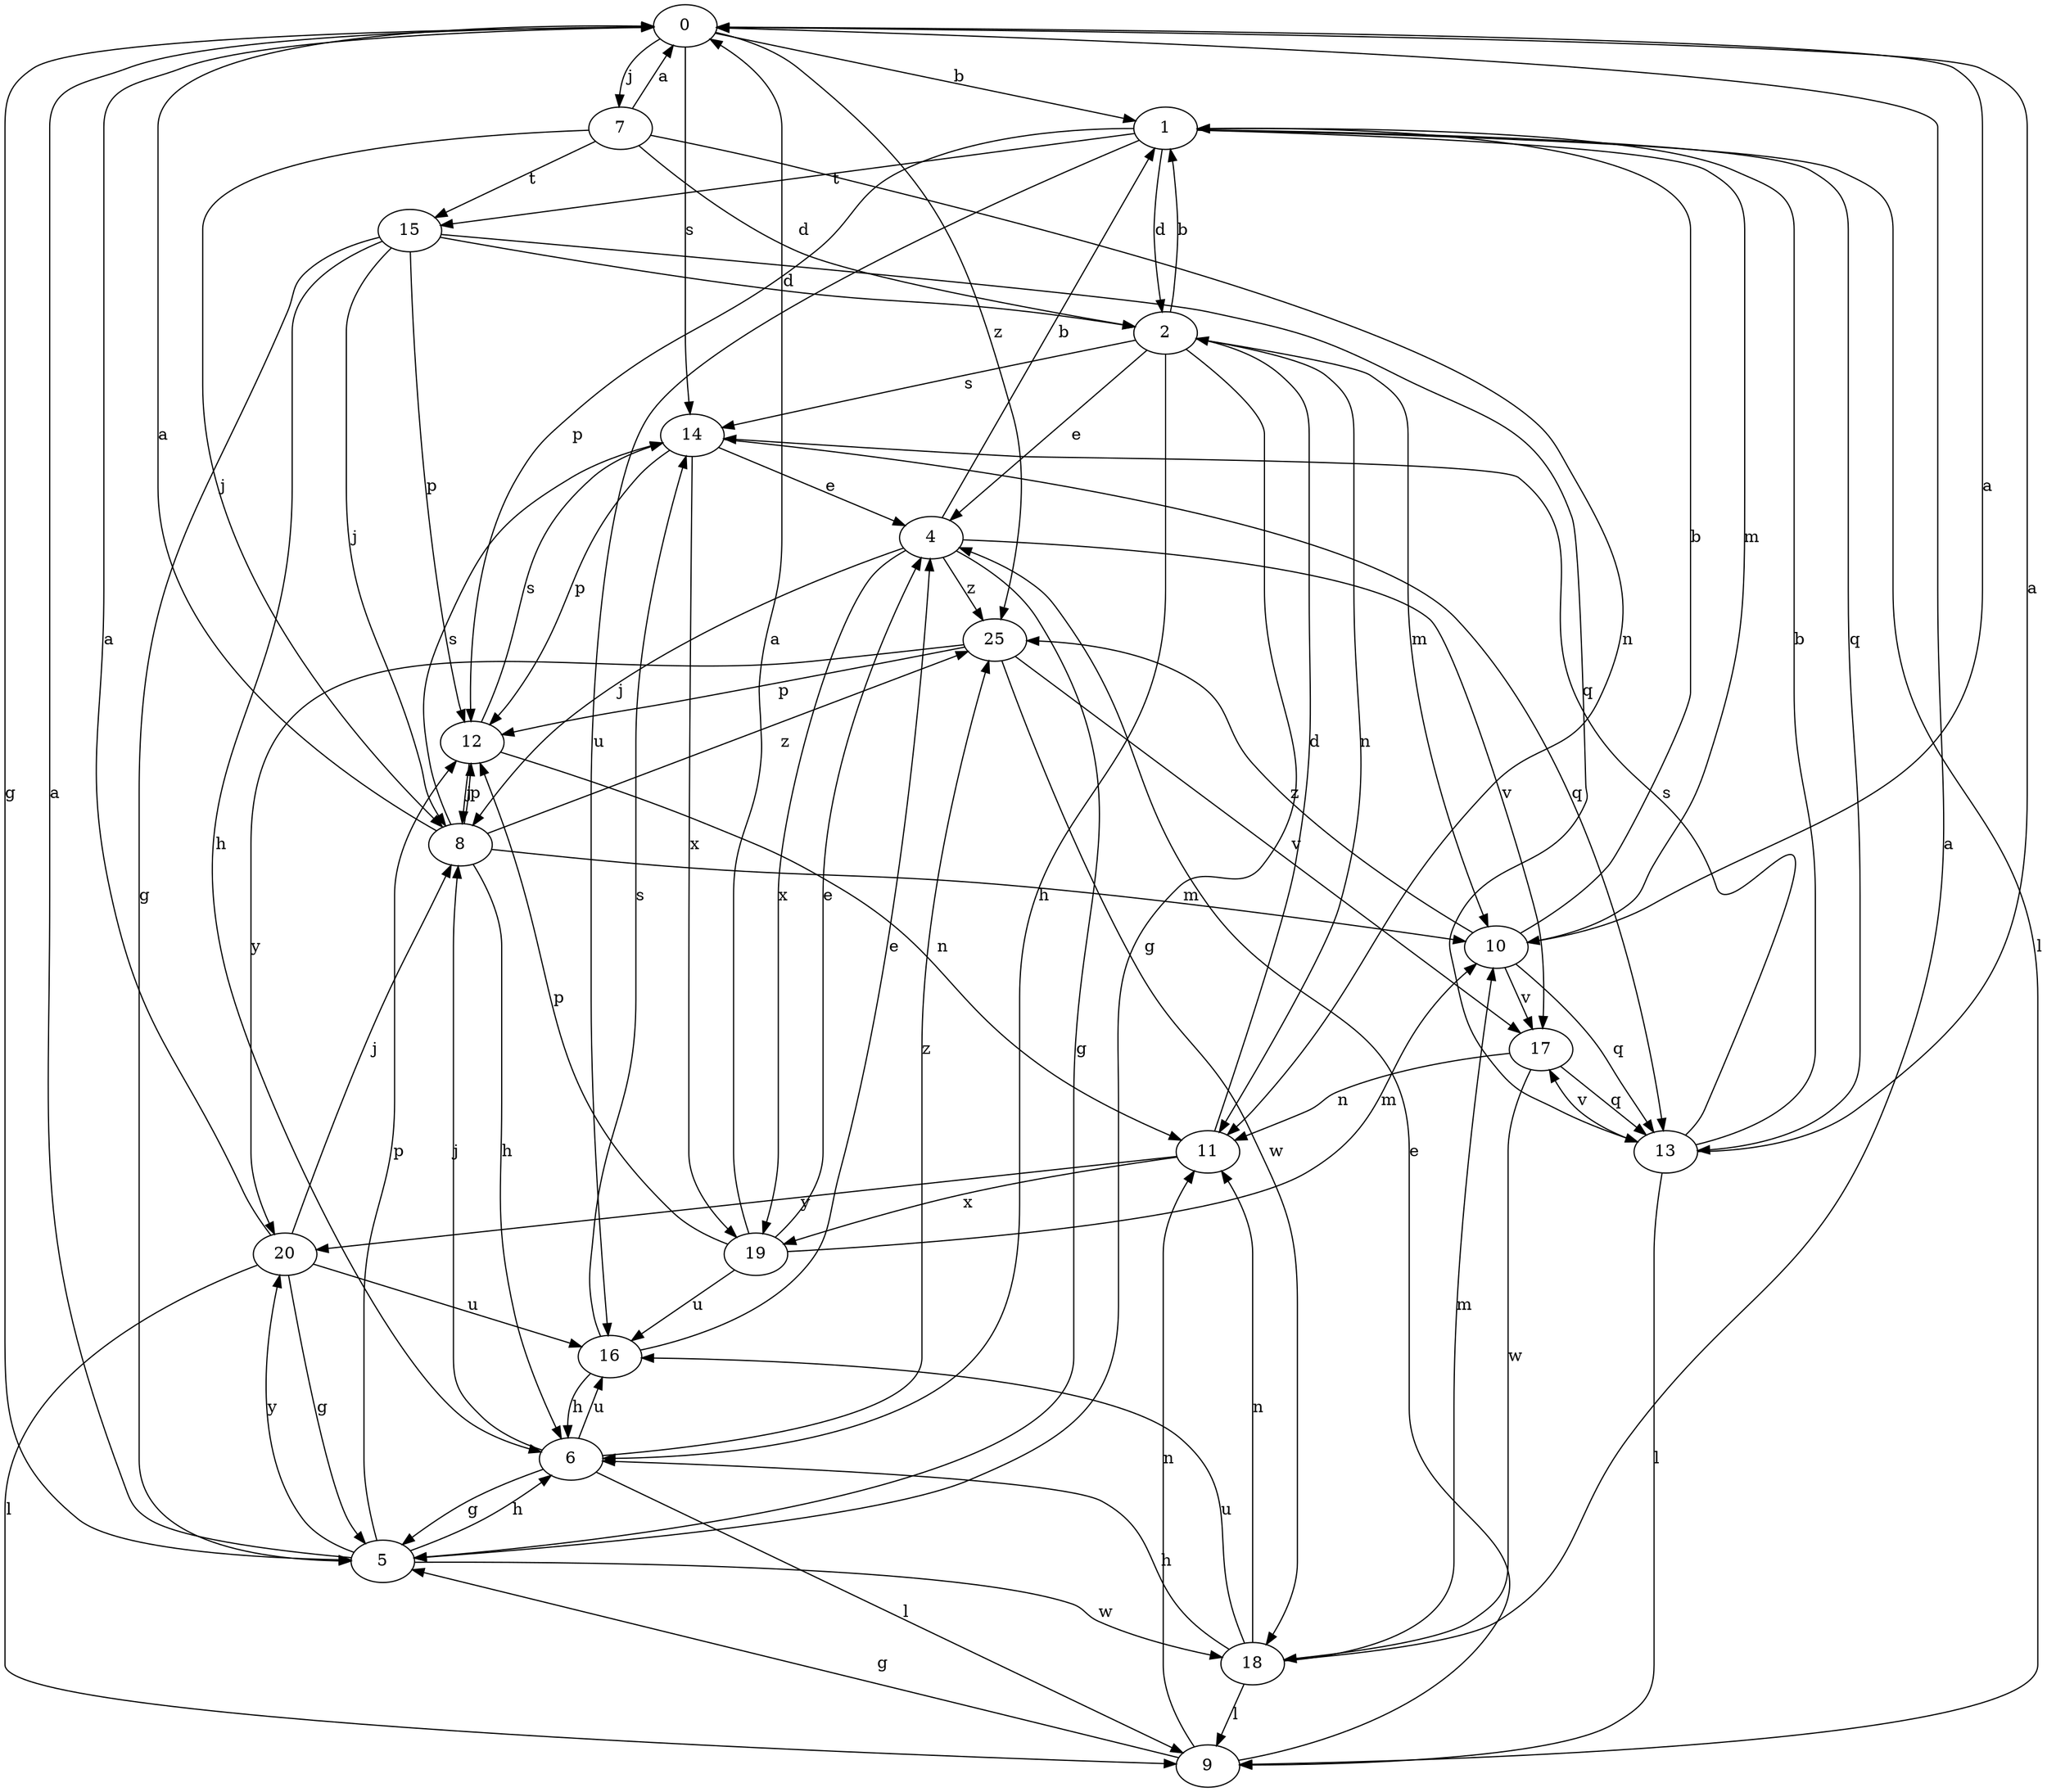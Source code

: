 strict digraph  {
0;
1;
2;
4;
5;
6;
7;
8;
9;
10;
11;
12;
13;
14;
15;
16;
17;
18;
19;
20;
25;
0 -> 1  [label=b];
0 -> 5  [label=g];
0 -> 7  [label=j];
0 -> 14  [label=s];
0 -> 25  [label=z];
1 -> 2  [label=d];
1 -> 9  [label=l];
1 -> 10  [label=m];
1 -> 12  [label=p];
1 -> 13  [label=q];
1 -> 15  [label=t];
1 -> 16  [label=u];
2 -> 1  [label=b];
2 -> 4  [label=e];
2 -> 5  [label=g];
2 -> 6  [label=h];
2 -> 10  [label=m];
2 -> 11  [label=n];
2 -> 14  [label=s];
4 -> 1  [label=b];
4 -> 5  [label=g];
4 -> 8  [label=j];
4 -> 17  [label=v];
4 -> 19  [label=x];
4 -> 25  [label=z];
5 -> 0  [label=a];
5 -> 6  [label=h];
5 -> 12  [label=p];
5 -> 18  [label=w];
5 -> 20  [label=y];
6 -> 5  [label=g];
6 -> 8  [label=j];
6 -> 9  [label=l];
6 -> 16  [label=u];
6 -> 25  [label=z];
7 -> 0  [label=a];
7 -> 2  [label=d];
7 -> 8  [label=j];
7 -> 11  [label=n];
7 -> 15  [label=t];
8 -> 0  [label=a];
8 -> 6  [label=h];
8 -> 10  [label=m];
8 -> 12  [label=p];
8 -> 14  [label=s];
8 -> 25  [label=z];
9 -> 4  [label=e];
9 -> 5  [label=g];
9 -> 11  [label=n];
10 -> 0  [label=a];
10 -> 1  [label=b];
10 -> 13  [label=q];
10 -> 17  [label=v];
10 -> 25  [label=z];
11 -> 2  [label=d];
11 -> 19  [label=x];
11 -> 20  [label=y];
12 -> 8  [label=j];
12 -> 11  [label=n];
12 -> 14  [label=s];
13 -> 0  [label=a];
13 -> 1  [label=b];
13 -> 9  [label=l];
13 -> 14  [label=s];
13 -> 17  [label=v];
14 -> 4  [label=e];
14 -> 12  [label=p];
14 -> 13  [label=q];
14 -> 19  [label=x];
15 -> 2  [label=d];
15 -> 5  [label=g];
15 -> 6  [label=h];
15 -> 8  [label=j];
15 -> 12  [label=p];
15 -> 13  [label=q];
16 -> 4  [label=e];
16 -> 6  [label=h];
16 -> 14  [label=s];
17 -> 11  [label=n];
17 -> 13  [label=q];
17 -> 18  [label=w];
18 -> 0  [label=a];
18 -> 6  [label=h];
18 -> 9  [label=l];
18 -> 10  [label=m];
18 -> 11  [label=n];
18 -> 16  [label=u];
19 -> 0  [label=a];
19 -> 4  [label=e];
19 -> 10  [label=m];
19 -> 12  [label=p];
19 -> 16  [label=u];
20 -> 0  [label=a];
20 -> 5  [label=g];
20 -> 8  [label=j];
20 -> 9  [label=l];
20 -> 16  [label=u];
25 -> 12  [label=p];
25 -> 17  [label=v];
25 -> 18  [label=w];
25 -> 20  [label=y];
}
